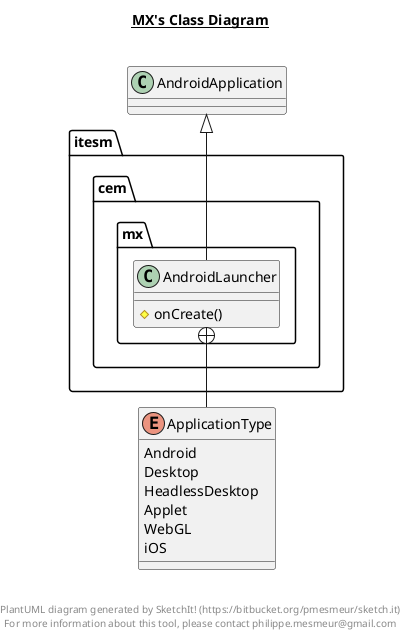 @startuml

title __MX's Class Diagram__\n

  package itesm.cem.mx {
    class AndroidLauncher {
        # onCreate()
    }
  }
  

  enum ApplicationType {
    Android
    Desktop
    HeadlessDesktop
    Applet
    WebGL
    iOS
  }
  

  AndroidLauncher -up-|> AndroidApplication
  AndroidLauncher +-down- ApplicationType


right footer


PlantUML diagram generated by SketchIt! (https://bitbucket.org/pmesmeur/sketch.it)
For more information about this tool, please contact philippe.mesmeur@gmail.com
endfooter

@enduml
